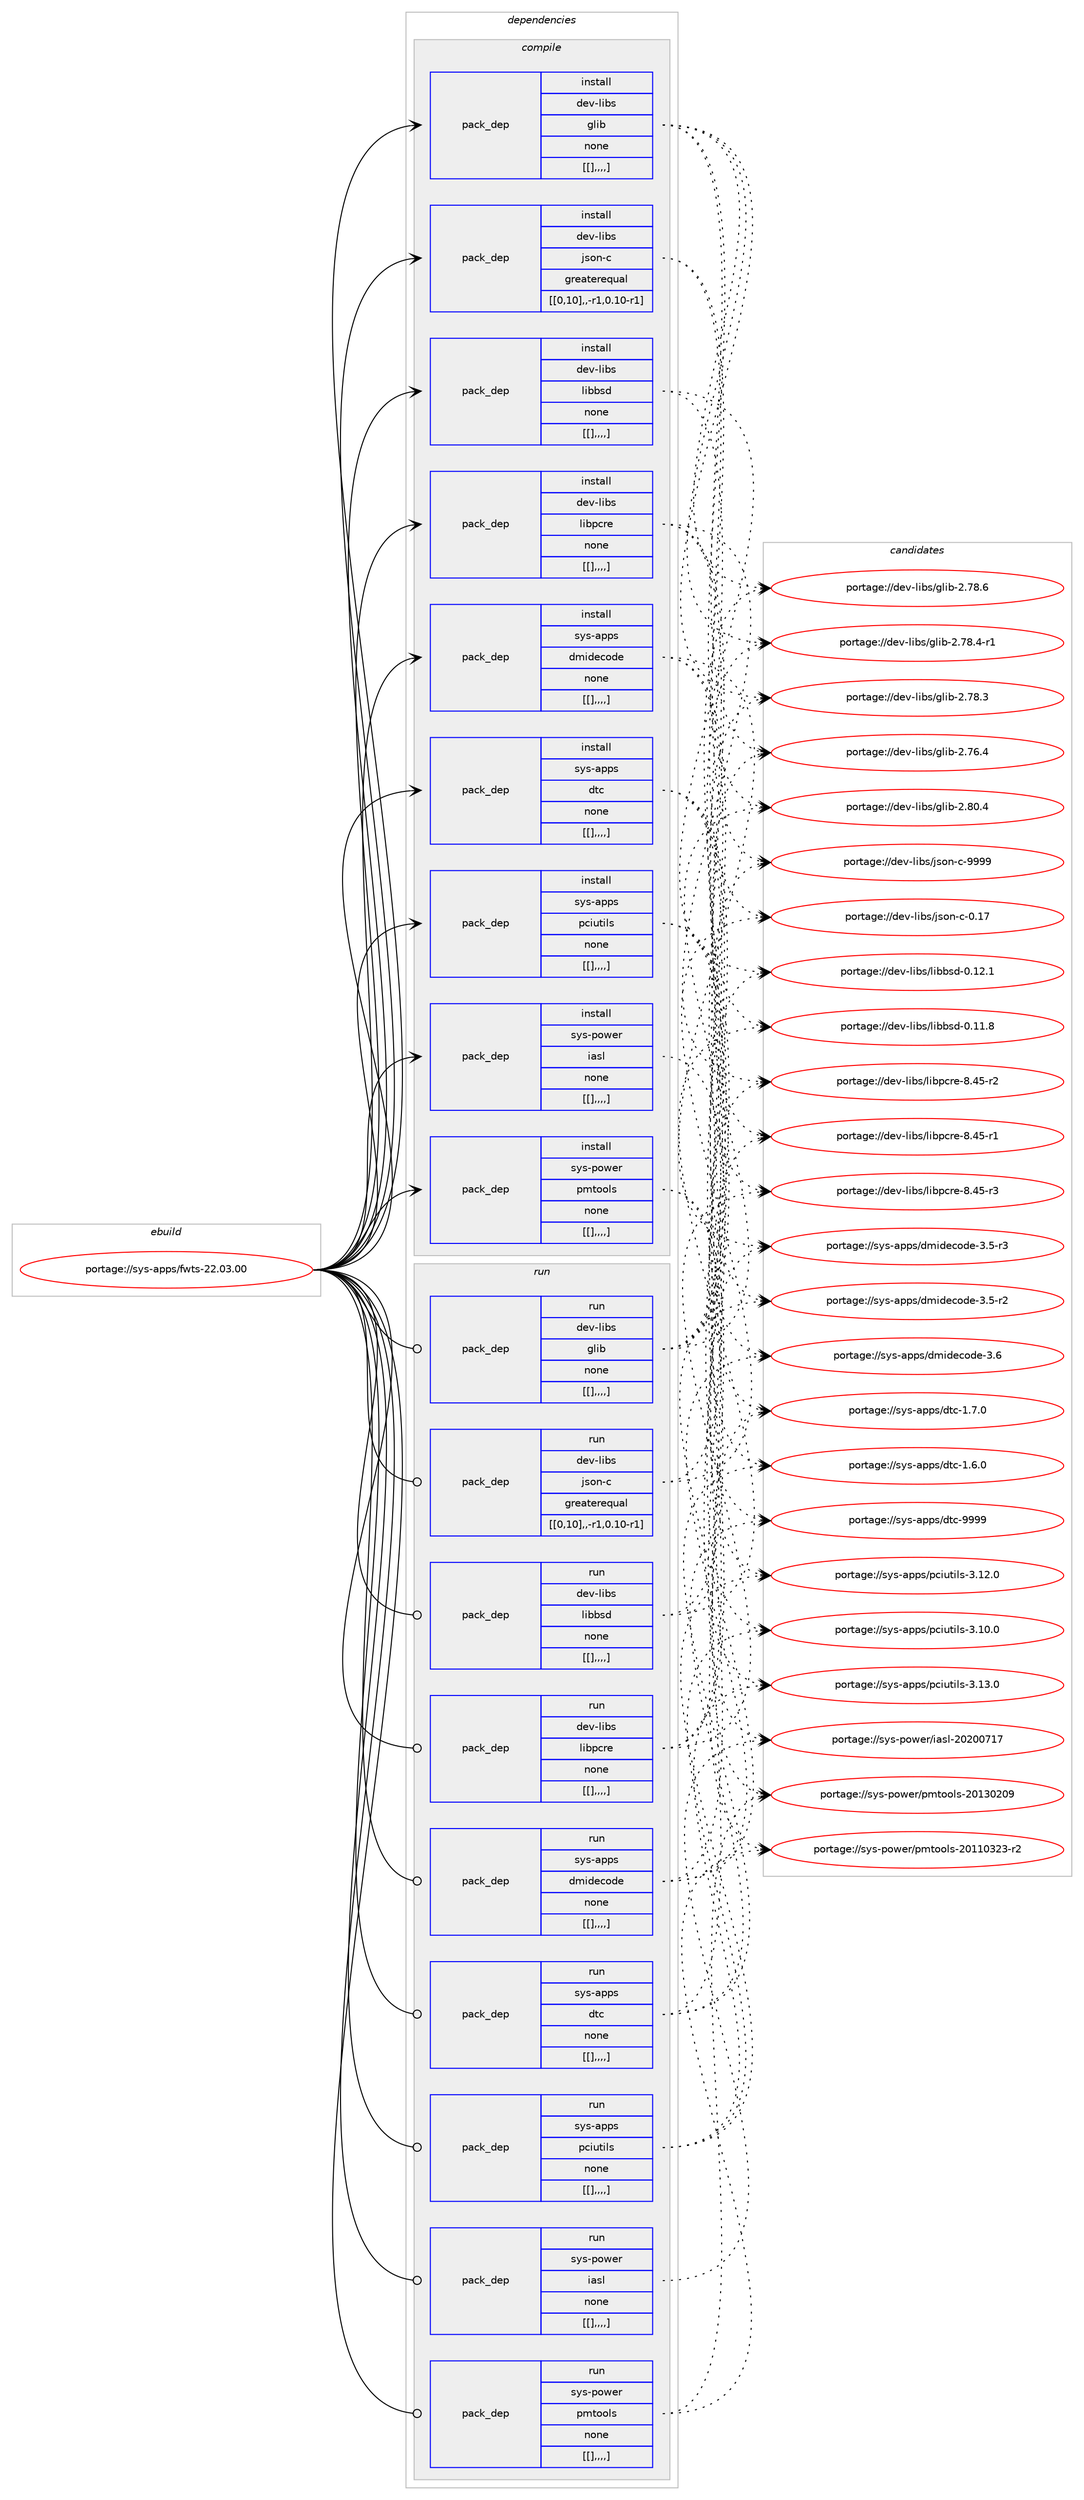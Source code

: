 digraph prolog {

# *************
# Graph options
# *************

newrank=true;
concentrate=true;
compound=true;
graph [rankdir=LR,fontname=Helvetica,fontsize=10,ranksep=1.5];#, ranksep=2.5, nodesep=0.2];
edge  [arrowhead=vee];
node  [fontname=Helvetica,fontsize=10];

# **********
# The ebuild
# **********

subgraph cluster_leftcol {
color=gray;
label=<<i>ebuild</i>>;
id [label="portage://sys-apps/fwts-22.03.00", color=red, width=4, href="../sys-apps/fwts-22.03.00.svg"];
}

# ****************
# The dependencies
# ****************

subgraph cluster_midcol {
color=gray;
label=<<i>dependencies</i>>;
subgraph cluster_compile {
fillcolor="#eeeeee";
style=filled;
label=<<i>compile</i>>;
subgraph pack318147 {
dependency436085 [label=<<TABLE BORDER="0" CELLBORDER="1" CELLSPACING="0" CELLPADDING="4" WIDTH="220"><TR><TD ROWSPAN="6" CELLPADDING="30">pack_dep</TD></TR><TR><TD WIDTH="110">install</TD></TR><TR><TD>dev-libs</TD></TR><TR><TD>glib</TD></TR><TR><TD>none</TD></TR><TR><TD>[[],,,,]</TD></TR></TABLE>>, shape=none, color=blue];
}
id:e -> dependency436085:w [weight=20,style="solid",arrowhead="vee"];
subgraph pack318148 {
dependency436086 [label=<<TABLE BORDER="0" CELLBORDER="1" CELLSPACING="0" CELLPADDING="4" WIDTH="220"><TR><TD ROWSPAN="6" CELLPADDING="30">pack_dep</TD></TR><TR><TD WIDTH="110">install</TD></TR><TR><TD>dev-libs</TD></TR><TR><TD>json-c</TD></TR><TR><TD>greaterequal</TD></TR><TR><TD>[[0,10],,-r1,0.10-r1]</TD></TR></TABLE>>, shape=none, color=blue];
}
id:e -> dependency436086:w [weight=20,style="solid",arrowhead="vee"];
subgraph pack318149 {
dependency436087 [label=<<TABLE BORDER="0" CELLBORDER="1" CELLSPACING="0" CELLPADDING="4" WIDTH="220"><TR><TD ROWSPAN="6" CELLPADDING="30">pack_dep</TD></TR><TR><TD WIDTH="110">install</TD></TR><TR><TD>dev-libs</TD></TR><TR><TD>libbsd</TD></TR><TR><TD>none</TD></TR><TR><TD>[[],,,,]</TD></TR></TABLE>>, shape=none, color=blue];
}
id:e -> dependency436087:w [weight=20,style="solid",arrowhead="vee"];
subgraph pack318150 {
dependency436088 [label=<<TABLE BORDER="0" CELLBORDER="1" CELLSPACING="0" CELLPADDING="4" WIDTH="220"><TR><TD ROWSPAN="6" CELLPADDING="30">pack_dep</TD></TR><TR><TD WIDTH="110">install</TD></TR><TR><TD>dev-libs</TD></TR><TR><TD>libpcre</TD></TR><TR><TD>none</TD></TR><TR><TD>[[],,,,]</TD></TR></TABLE>>, shape=none, color=blue];
}
id:e -> dependency436088:w [weight=20,style="solid",arrowhead="vee"];
subgraph pack318151 {
dependency436089 [label=<<TABLE BORDER="0" CELLBORDER="1" CELLSPACING="0" CELLPADDING="4" WIDTH="220"><TR><TD ROWSPAN="6" CELLPADDING="30">pack_dep</TD></TR><TR><TD WIDTH="110">install</TD></TR><TR><TD>sys-apps</TD></TR><TR><TD>dmidecode</TD></TR><TR><TD>none</TD></TR><TR><TD>[[],,,,]</TD></TR></TABLE>>, shape=none, color=blue];
}
id:e -> dependency436089:w [weight=20,style="solid",arrowhead="vee"];
subgraph pack318152 {
dependency436090 [label=<<TABLE BORDER="0" CELLBORDER="1" CELLSPACING="0" CELLPADDING="4" WIDTH="220"><TR><TD ROWSPAN="6" CELLPADDING="30">pack_dep</TD></TR><TR><TD WIDTH="110">install</TD></TR><TR><TD>sys-apps</TD></TR><TR><TD>dtc</TD></TR><TR><TD>none</TD></TR><TR><TD>[[],,,,]</TD></TR></TABLE>>, shape=none, color=blue];
}
id:e -> dependency436090:w [weight=20,style="solid",arrowhead="vee"];
subgraph pack318153 {
dependency436091 [label=<<TABLE BORDER="0" CELLBORDER="1" CELLSPACING="0" CELLPADDING="4" WIDTH="220"><TR><TD ROWSPAN="6" CELLPADDING="30">pack_dep</TD></TR><TR><TD WIDTH="110">install</TD></TR><TR><TD>sys-apps</TD></TR><TR><TD>pciutils</TD></TR><TR><TD>none</TD></TR><TR><TD>[[],,,,]</TD></TR></TABLE>>, shape=none, color=blue];
}
id:e -> dependency436091:w [weight=20,style="solid",arrowhead="vee"];
subgraph pack318154 {
dependency436092 [label=<<TABLE BORDER="0" CELLBORDER="1" CELLSPACING="0" CELLPADDING="4" WIDTH="220"><TR><TD ROWSPAN="6" CELLPADDING="30">pack_dep</TD></TR><TR><TD WIDTH="110">install</TD></TR><TR><TD>sys-power</TD></TR><TR><TD>iasl</TD></TR><TR><TD>none</TD></TR><TR><TD>[[],,,,]</TD></TR></TABLE>>, shape=none, color=blue];
}
id:e -> dependency436092:w [weight=20,style="solid",arrowhead="vee"];
subgraph pack318155 {
dependency436093 [label=<<TABLE BORDER="0" CELLBORDER="1" CELLSPACING="0" CELLPADDING="4" WIDTH="220"><TR><TD ROWSPAN="6" CELLPADDING="30">pack_dep</TD></TR><TR><TD WIDTH="110">install</TD></TR><TR><TD>sys-power</TD></TR><TR><TD>pmtools</TD></TR><TR><TD>none</TD></TR><TR><TD>[[],,,,]</TD></TR></TABLE>>, shape=none, color=blue];
}
id:e -> dependency436093:w [weight=20,style="solid",arrowhead="vee"];
}
subgraph cluster_compileandrun {
fillcolor="#eeeeee";
style=filled;
label=<<i>compile and run</i>>;
}
subgraph cluster_run {
fillcolor="#eeeeee";
style=filled;
label=<<i>run</i>>;
subgraph pack318156 {
dependency436094 [label=<<TABLE BORDER="0" CELLBORDER="1" CELLSPACING="0" CELLPADDING="4" WIDTH="220"><TR><TD ROWSPAN="6" CELLPADDING="30">pack_dep</TD></TR><TR><TD WIDTH="110">run</TD></TR><TR><TD>dev-libs</TD></TR><TR><TD>glib</TD></TR><TR><TD>none</TD></TR><TR><TD>[[],,,,]</TD></TR></TABLE>>, shape=none, color=blue];
}
id:e -> dependency436094:w [weight=20,style="solid",arrowhead="odot"];
subgraph pack318157 {
dependency436095 [label=<<TABLE BORDER="0" CELLBORDER="1" CELLSPACING="0" CELLPADDING="4" WIDTH="220"><TR><TD ROWSPAN="6" CELLPADDING="30">pack_dep</TD></TR><TR><TD WIDTH="110">run</TD></TR><TR><TD>dev-libs</TD></TR><TR><TD>json-c</TD></TR><TR><TD>greaterequal</TD></TR><TR><TD>[[0,10],,-r1,0.10-r1]</TD></TR></TABLE>>, shape=none, color=blue];
}
id:e -> dependency436095:w [weight=20,style="solid",arrowhead="odot"];
subgraph pack318158 {
dependency436096 [label=<<TABLE BORDER="0" CELLBORDER="1" CELLSPACING="0" CELLPADDING="4" WIDTH="220"><TR><TD ROWSPAN="6" CELLPADDING="30">pack_dep</TD></TR><TR><TD WIDTH="110">run</TD></TR><TR><TD>dev-libs</TD></TR><TR><TD>libbsd</TD></TR><TR><TD>none</TD></TR><TR><TD>[[],,,,]</TD></TR></TABLE>>, shape=none, color=blue];
}
id:e -> dependency436096:w [weight=20,style="solid",arrowhead="odot"];
subgraph pack318159 {
dependency436097 [label=<<TABLE BORDER="0" CELLBORDER="1" CELLSPACING="0" CELLPADDING="4" WIDTH="220"><TR><TD ROWSPAN="6" CELLPADDING="30">pack_dep</TD></TR><TR><TD WIDTH="110">run</TD></TR><TR><TD>dev-libs</TD></TR><TR><TD>libpcre</TD></TR><TR><TD>none</TD></TR><TR><TD>[[],,,,]</TD></TR></TABLE>>, shape=none, color=blue];
}
id:e -> dependency436097:w [weight=20,style="solid",arrowhead="odot"];
subgraph pack318160 {
dependency436098 [label=<<TABLE BORDER="0" CELLBORDER="1" CELLSPACING="0" CELLPADDING="4" WIDTH="220"><TR><TD ROWSPAN="6" CELLPADDING="30">pack_dep</TD></TR><TR><TD WIDTH="110">run</TD></TR><TR><TD>sys-apps</TD></TR><TR><TD>dmidecode</TD></TR><TR><TD>none</TD></TR><TR><TD>[[],,,,]</TD></TR></TABLE>>, shape=none, color=blue];
}
id:e -> dependency436098:w [weight=20,style="solid",arrowhead="odot"];
subgraph pack318161 {
dependency436099 [label=<<TABLE BORDER="0" CELLBORDER="1" CELLSPACING="0" CELLPADDING="4" WIDTH="220"><TR><TD ROWSPAN="6" CELLPADDING="30">pack_dep</TD></TR><TR><TD WIDTH="110">run</TD></TR><TR><TD>sys-apps</TD></TR><TR><TD>dtc</TD></TR><TR><TD>none</TD></TR><TR><TD>[[],,,,]</TD></TR></TABLE>>, shape=none, color=blue];
}
id:e -> dependency436099:w [weight=20,style="solid",arrowhead="odot"];
subgraph pack318162 {
dependency436100 [label=<<TABLE BORDER="0" CELLBORDER="1" CELLSPACING="0" CELLPADDING="4" WIDTH="220"><TR><TD ROWSPAN="6" CELLPADDING="30">pack_dep</TD></TR><TR><TD WIDTH="110">run</TD></TR><TR><TD>sys-apps</TD></TR><TR><TD>pciutils</TD></TR><TR><TD>none</TD></TR><TR><TD>[[],,,,]</TD></TR></TABLE>>, shape=none, color=blue];
}
id:e -> dependency436100:w [weight=20,style="solid",arrowhead="odot"];
subgraph pack318163 {
dependency436101 [label=<<TABLE BORDER="0" CELLBORDER="1" CELLSPACING="0" CELLPADDING="4" WIDTH="220"><TR><TD ROWSPAN="6" CELLPADDING="30">pack_dep</TD></TR><TR><TD WIDTH="110">run</TD></TR><TR><TD>sys-power</TD></TR><TR><TD>iasl</TD></TR><TR><TD>none</TD></TR><TR><TD>[[],,,,]</TD></TR></TABLE>>, shape=none, color=blue];
}
id:e -> dependency436101:w [weight=20,style="solid",arrowhead="odot"];
subgraph pack318164 {
dependency436102 [label=<<TABLE BORDER="0" CELLBORDER="1" CELLSPACING="0" CELLPADDING="4" WIDTH="220"><TR><TD ROWSPAN="6" CELLPADDING="30">pack_dep</TD></TR><TR><TD WIDTH="110">run</TD></TR><TR><TD>sys-power</TD></TR><TR><TD>pmtools</TD></TR><TR><TD>none</TD></TR><TR><TD>[[],,,,]</TD></TR></TABLE>>, shape=none, color=blue];
}
id:e -> dependency436102:w [weight=20,style="solid",arrowhead="odot"];
}
}

# **************
# The candidates
# **************

subgraph cluster_choices {
rank=same;
color=gray;
label=<<i>candidates</i>>;

subgraph choice318147 {
color=black;
nodesep=1;
choice1001011184510810598115471031081059845504656484652 [label="portage://dev-libs/glib-2.80.4", color=red, width=4,href="../dev-libs/glib-2.80.4.svg"];
choice1001011184510810598115471031081059845504655564654 [label="portage://dev-libs/glib-2.78.6", color=red, width=4,href="../dev-libs/glib-2.78.6.svg"];
choice10010111845108105981154710310810598455046555646524511449 [label="portage://dev-libs/glib-2.78.4-r1", color=red, width=4,href="../dev-libs/glib-2.78.4-r1.svg"];
choice1001011184510810598115471031081059845504655564651 [label="portage://dev-libs/glib-2.78.3", color=red, width=4,href="../dev-libs/glib-2.78.3.svg"];
choice1001011184510810598115471031081059845504655544652 [label="portage://dev-libs/glib-2.76.4", color=red, width=4,href="../dev-libs/glib-2.76.4.svg"];
dependency436085:e -> choice1001011184510810598115471031081059845504656484652:w [style=dotted,weight="100"];
dependency436085:e -> choice1001011184510810598115471031081059845504655564654:w [style=dotted,weight="100"];
dependency436085:e -> choice10010111845108105981154710310810598455046555646524511449:w [style=dotted,weight="100"];
dependency436085:e -> choice1001011184510810598115471031081059845504655564651:w [style=dotted,weight="100"];
dependency436085:e -> choice1001011184510810598115471031081059845504655544652:w [style=dotted,weight="100"];
}
subgraph choice318148 {
color=black;
nodesep=1;
choice10010111845108105981154710611511111045994557575757 [label="portage://dev-libs/json-c-9999", color=red, width=4,href="../dev-libs/json-c-9999.svg"];
choice10010111845108105981154710611511111045994548464955 [label="portage://dev-libs/json-c-0.17", color=red, width=4,href="../dev-libs/json-c-0.17.svg"];
dependency436086:e -> choice10010111845108105981154710611511111045994557575757:w [style=dotted,weight="100"];
dependency436086:e -> choice10010111845108105981154710611511111045994548464955:w [style=dotted,weight="100"];
}
subgraph choice318149 {
color=black;
nodesep=1;
choice100101118451081059811547108105989811510045484649504649 [label="portage://dev-libs/libbsd-0.12.1", color=red, width=4,href="../dev-libs/libbsd-0.12.1.svg"];
choice100101118451081059811547108105989811510045484649494656 [label="portage://dev-libs/libbsd-0.11.8", color=red, width=4,href="../dev-libs/libbsd-0.11.8.svg"];
dependency436087:e -> choice100101118451081059811547108105989811510045484649504649:w [style=dotted,weight="100"];
dependency436087:e -> choice100101118451081059811547108105989811510045484649494656:w [style=dotted,weight="100"];
}
subgraph choice318150 {
color=black;
nodesep=1;
choice100101118451081059811547108105981129911410145564652534511451 [label="portage://dev-libs/libpcre-8.45-r3", color=red, width=4,href="../dev-libs/libpcre-8.45-r3.svg"];
choice100101118451081059811547108105981129911410145564652534511450 [label="portage://dev-libs/libpcre-8.45-r2", color=red, width=4,href="../dev-libs/libpcre-8.45-r2.svg"];
choice100101118451081059811547108105981129911410145564652534511449 [label="portage://dev-libs/libpcre-8.45-r1", color=red, width=4,href="../dev-libs/libpcre-8.45-r1.svg"];
dependency436088:e -> choice100101118451081059811547108105981129911410145564652534511451:w [style=dotted,weight="100"];
dependency436088:e -> choice100101118451081059811547108105981129911410145564652534511450:w [style=dotted,weight="100"];
dependency436088:e -> choice100101118451081059811547108105981129911410145564652534511449:w [style=dotted,weight="100"];
}
subgraph choice318151 {
color=black;
nodesep=1;
choice1151211154597112112115471001091051001019911110010145514654 [label="portage://sys-apps/dmidecode-3.6", color=red, width=4,href="../sys-apps/dmidecode-3.6.svg"];
choice11512111545971121121154710010910510010199111100101455146534511451 [label="portage://sys-apps/dmidecode-3.5-r3", color=red, width=4,href="../sys-apps/dmidecode-3.5-r3.svg"];
choice11512111545971121121154710010910510010199111100101455146534511450 [label="portage://sys-apps/dmidecode-3.5-r2", color=red, width=4,href="../sys-apps/dmidecode-3.5-r2.svg"];
dependency436089:e -> choice1151211154597112112115471001091051001019911110010145514654:w [style=dotted,weight="100"];
dependency436089:e -> choice11512111545971121121154710010910510010199111100101455146534511451:w [style=dotted,weight="100"];
dependency436089:e -> choice11512111545971121121154710010910510010199111100101455146534511450:w [style=dotted,weight="100"];
}
subgraph choice318152 {
color=black;
nodesep=1;
choice115121115459711211211547100116994557575757 [label="portage://sys-apps/dtc-9999", color=red, width=4,href="../sys-apps/dtc-9999.svg"];
choice11512111545971121121154710011699454946554648 [label="portage://sys-apps/dtc-1.7.0", color=red, width=4,href="../sys-apps/dtc-1.7.0.svg"];
choice11512111545971121121154710011699454946544648 [label="portage://sys-apps/dtc-1.6.0", color=red, width=4,href="../sys-apps/dtc-1.6.0.svg"];
dependency436090:e -> choice115121115459711211211547100116994557575757:w [style=dotted,weight="100"];
dependency436090:e -> choice11512111545971121121154710011699454946554648:w [style=dotted,weight="100"];
dependency436090:e -> choice11512111545971121121154710011699454946544648:w [style=dotted,weight="100"];
}
subgraph choice318153 {
color=black;
nodesep=1;
choice1151211154597112112115471129910511711610510811545514649514648 [label="portage://sys-apps/pciutils-3.13.0", color=red, width=4,href="../sys-apps/pciutils-3.13.0.svg"];
choice1151211154597112112115471129910511711610510811545514649504648 [label="portage://sys-apps/pciutils-3.12.0", color=red, width=4,href="../sys-apps/pciutils-3.12.0.svg"];
choice1151211154597112112115471129910511711610510811545514649484648 [label="portage://sys-apps/pciutils-3.10.0", color=red, width=4,href="../sys-apps/pciutils-3.10.0.svg"];
dependency436091:e -> choice1151211154597112112115471129910511711610510811545514649514648:w [style=dotted,weight="100"];
dependency436091:e -> choice1151211154597112112115471129910511711610510811545514649504648:w [style=dotted,weight="100"];
dependency436091:e -> choice1151211154597112112115471129910511711610510811545514649484648:w [style=dotted,weight="100"];
}
subgraph choice318154 {
color=black;
nodesep=1;
choice115121115451121111191011144710597115108455048504848554955 [label="portage://sys-power/iasl-20200717", color=red, width=4,href="../sys-power/iasl-20200717.svg"];
dependency436092:e -> choice115121115451121111191011144710597115108455048504848554955:w [style=dotted,weight="100"];
}
subgraph choice318155 {
color=black;
nodesep=1;
choice1151211154511211111910111447112109116111111108115455048495148504857 [label="portage://sys-power/pmtools-20130209", color=red, width=4,href="../sys-power/pmtools-20130209.svg"];
choice11512111545112111119101114471121091161111111081154550484949485150514511450 [label="portage://sys-power/pmtools-20110323-r2", color=red, width=4,href="../sys-power/pmtools-20110323-r2.svg"];
dependency436093:e -> choice1151211154511211111910111447112109116111111108115455048495148504857:w [style=dotted,weight="100"];
dependency436093:e -> choice11512111545112111119101114471121091161111111081154550484949485150514511450:w [style=dotted,weight="100"];
}
subgraph choice318156 {
color=black;
nodesep=1;
choice1001011184510810598115471031081059845504656484652 [label="portage://dev-libs/glib-2.80.4", color=red, width=4,href="../dev-libs/glib-2.80.4.svg"];
choice1001011184510810598115471031081059845504655564654 [label="portage://dev-libs/glib-2.78.6", color=red, width=4,href="../dev-libs/glib-2.78.6.svg"];
choice10010111845108105981154710310810598455046555646524511449 [label="portage://dev-libs/glib-2.78.4-r1", color=red, width=4,href="../dev-libs/glib-2.78.4-r1.svg"];
choice1001011184510810598115471031081059845504655564651 [label="portage://dev-libs/glib-2.78.3", color=red, width=4,href="../dev-libs/glib-2.78.3.svg"];
choice1001011184510810598115471031081059845504655544652 [label="portage://dev-libs/glib-2.76.4", color=red, width=4,href="../dev-libs/glib-2.76.4.svg"];
dependency436094:e -> choice1001011184510810598115471031081059845504656484652:w [style=dotted,weight="100"];
dependency436094:e -> choice1001011184510810598115471031081059845504655564654:w [style=dotted,weight="100"];
dependency436094:e -> choice10010111845108105981154710310810598455046555646524511449:w [style=dotted,weight="100"];
dependency436094:e -> choice1001011184510810598115471031081059845504655564651:w [style=dotted,weight="100"];
dependency436094:e -> choice1001011184510810598115471031081059845504655544652:w [style=dotted,weight="100"];
}
subgraph choice318157 {
color=black;
nodesep=1;
choice10010111845108105981154710611511111045994557575757 [label="portage://dev-libs/json-c-9999", color=red, width=4,href="../dev-libs/json-c-9999.svg"];
choice10010111845108105981154710611511111045994548464955 [label="portage://dev-libs/json-c-0.17", color=red, width=4,href="../dev-libs/json-c-0.17.svg"];
dependency436095:e -> choice10010111845108105981154710611511111045994557575757:w [style=dotted,weight="100"];
dependency436095:e -> choice10010111845108105981154710611511111045994548464955:w [style=dotted,weight="100"];
}
subgraph choice318158 {
color=black;
nodesep=1;
choice100101118451081059811547108105989811510045484649504649 [label="portage://dev-libs/libbsd-0.12.1", color=red, width=4,href="../dev-libs/libbsd-0.12.1.svg"];
choice100101118451081059811547108105989811510045484649494656 [label="portage://dev-libs/libbsd-0.11.8", color=red, width=4,href="../dev-libs/libbsd-0.11.8.svg"];
dependency436096:e -> choice100101118451081059811547108105989811510045484649504649:w [style=dotted,weight="100"];
dependency436096:e -> choice100101118451081059811547108105989811510045484649494656:w [style=dotted,weight="100"];
}
subgraph choice318159 {
color=black;
nodesep=1;
choice100101118451081059811547108105981129911410145564652534511451 [label="portage://dev-libs/libpcre-8.45-r3", color=red, width=4,href="../dev-libs/libpcre-8.45-r3.svg"];
choice100101118451081059811547108105981129911410145564652534511450 [label="portage://dev-libs/libpcre-8.45-r2", color=red, width=4,href="../dev-libs/libpcre-8.45-r2.svg"];
choice100101118451081059811547108105981129911410145564652534511449 [label="portage://dev-libs/libpcre-8.45-r1", color=red, width=4,href="../dev-libs/libpcre-8.45-r1.svg"];
dependency436097:e -> choice100101118451081059811547108105981129911410145564652534511451:w [style=dotted,weight="100"];
dependency436097:e -> choice100101118451081059811547108105981129911410145564652534511450:w [style=dotted,weight="100"];
dependency436097:e -> choice100101118451081059811547108105981129911410145564652534511449:w [style=dotted,weight="100"];
}
subgraph choice318160 {
color=black;
nodesep=1;
choice1151211154597112112115471001091051001019911110010145514654 [label="portage://sys-apps/dmidecode-3.6", color=red, width=4,href="../sys-apps/dmidecode-3.6.svg"];
choice11512111545971121121154710010910510010199111100101455146534511451 [label="portage://sys-apps/dmidecode-3.5-r3", color=red, width=4,href="../sys-apps/dmidecode-3.5-r3.svg"];
choice11512111545971121121154710010910510010199111100101455146534511450 [label="portage://sys-apps/dmidecode-3.5-r2", color=red, width=4,href="../sys-apps/dmidecode-3.5-r2.svg"];
dependency436098:e -> choice1151211154597112112115471001091051001019911110010145514654:w [style=dotted,weight="100"];
dependency436098:e -> choice11512111545971121121154710010910510010199111100101455146534511451:w [style=dotted,weight="100"];
dependency436098:e -> choice11512111545971121121154710010910510010199111100101455146534511450:w [style=dotted,weight="100"];
}
subgraph choice318161 {
color=black;
nodesep=1;
choice115121115459711211211547100116994557575757 [label="portage://sys-apps/dtc-9999", color=red, width=4,href="../sys-apps/dtc-9999.svg"];
choice11512111545971121121154710011699454946554648 [label="portage://sys-apps/dtc-1.7.0", color=red, width=4,href="../sys-apps/dtc-1.7.0.svg"];
choice11512111545971121121154710011699454946544648 [label="portage://sys-apps/dtc-1.6.0", color=red, width=4,href="../sys-apps/dtc-1.6.0.svg"];
dependency436099:e -> choice115121115459711211211547100116994557575757:w [style=dotted,weight="100"];
dependency436099:e -> choice11512111545971121121154710011699454946554648:w [style=dotted,weight="100"];
dependency436099:e -> choice11512111545971121121154710011699454946544648:w [style=dotted,weight="100"];
}
subgraph choice318162 {
color=black;
nodesep=1;
choice1151211154597112112115471129910511711610510811545514649514648 [label="portage://sys-apps/pciutils-3.13.0", color=red, width=4,href="../sys-apps/pciutils-3.13.0.svg"];
choice1151211154597112112115471129910511711610510811545514649504648 [label="portage://sys-apps/pciutils-3.12.0", color=red, width=4,href="../sys-apps/pciutils-3.12.0.svg"];
choice1151211154597112112115471129910511711610510811545514649484648 [label="portage://sys-apps/pciutils-3.10.0", color=red, width=4,href="../sys-apps/pciutils-3.10.0.svg"];
dependency436100:e -> choice1151211154597112112115471129910511711610510811545514649514648:w [style=dotted,weight="100"];
dependency436100:e -> choice1151211154597112112115471129910511711610510811545514649504648:w [style=dotted,weight="100"];
dependency436100:e -> choice1151211154597112112115471129910511711610510811545514649484648:w [style=dotted,weight="100"];
}
subgraph choice318163 {
color=black;
nodesep=1;
choice115121115451121111191011144710597115108455048504848554955 [label="portage://sys-power/iasl-20200717", color=red, width=4,href="../sys-power/iasl-20200717.svg"];
dependency436101:e -> choice115121115451121111191011144710597115108455048504848554955:w [style=dotted,weight="100"];
}
subgraph choice318164 {
color=black;
nodesep=1;
choice1151211154511211111910111447112109116111111108115455048495148504857 [label="portage://sys-power/pmtools-20130209", color=red, width=4,href="../sys-power/pmtools-20130209.svg"];
choice11512111545112111119101114471121091161111111081154550484949485150514511450 [label="portage://sys-power/pmtools-20110323-r2", color=red, width=4,href="../sys-power/pmtools-20110323-r2.svg"];
dependency436102:e -> choice1151211154511211111910111447112109116111111108115455048495148504857:w [style=dotted,weight="100"];
dependency436102:e -> choice11512111545112111119101114471121091161111111081154550484949485150514511450:w [style=dotted,weight="100"];
}
}

}
